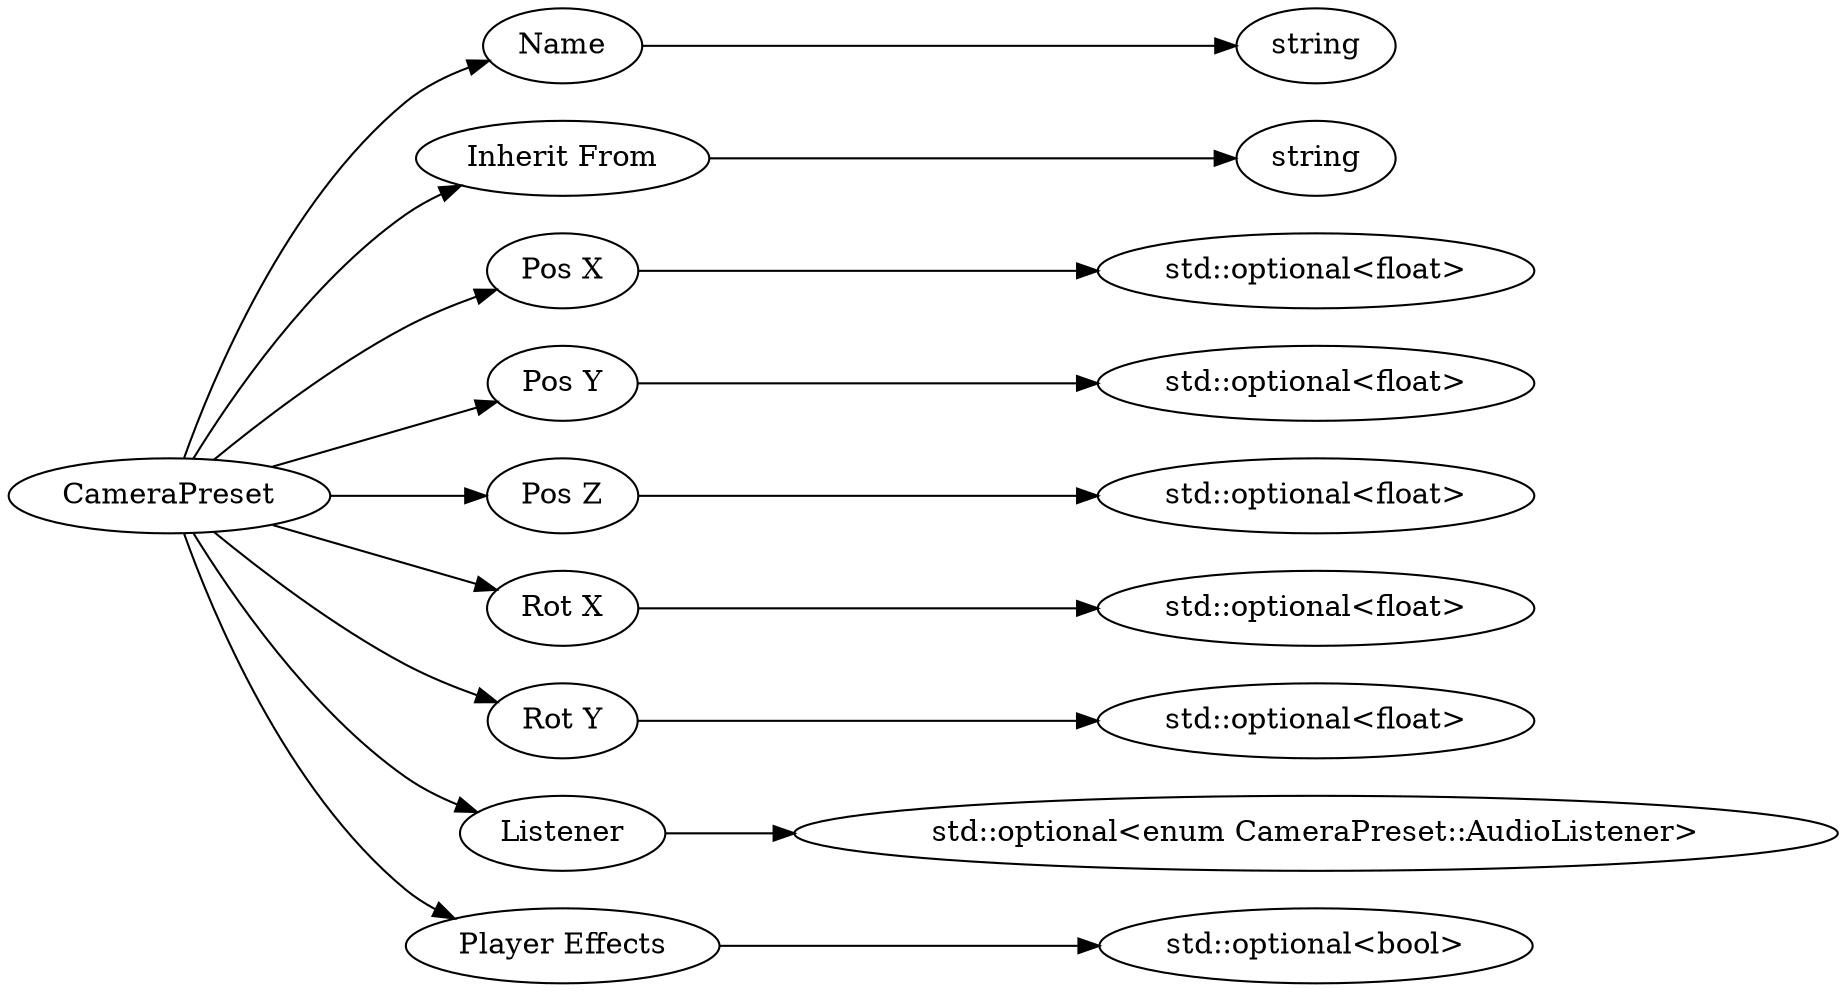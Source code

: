 digraph "CameraPreset" {
rankdir = LR
8
8 -> 9
9 -> 10
8 -> 11
11 -> 12
8 -> 13
13 -> 17
8 -> 18
18 -> 19
8 -> 20
20 -> 21
8 -> 22
22 -> 23
8 -> 24
24 -> 25
8 -> 26
26 -> 30
8 -> 31
31 -> 35

8 [label="CameraPreset",comment="name: \"CameraPreset\", typeName: \"\", id: 8, branchId: 0, recurseId: -1, attributes: 0, notes: \"\""];
9 [label="Name",comment="name: \"Name\", typeName: \"\", id: 9, branchId: 0, recurseId: -1, attributes: 0, notes: \"\""];
10 [label="string",comment="name: \"string\", typeName: \"\", id: 10, branchId: 0, recurseId: -1, attributes: 512, notes: \"\""];
11 [label="Inherit From",comment="name: \"Inherit From\", typeName: \"\", id: 11, branchId: 0, recurseId: -1, attributes: 0, notes: \"\""];
12 [label="string",comment="name: \"string\", typeName: \"\", id: 12, branchId: 0, recurseId: -1, attributes: 512, notes: \"\""];
13 [label="Pos X",comment="name: \"Pos X\", typeName: \"std::optional<float>\", id: 13, branchId: 0, recurseId: -1, attributes: 256, notes: \"\""];
17 [label="std::optional<float>",comment="name: \"std::optional<float>\", typeName: \"\", id: 17, branchId: 0, recurseId: -1, attributes: 512, notes: \"\""];
18 [label="Pos Y",comment="name: \"Pos Y\", typeName: \"std::optional<float>\", id: 18, branchId: 0, recurseId: -1, attributes: 256, notes: \"\""];
19 [label="std::optional<float>",comment="name: \"std::optional<float>\", typeName: \"\", id: 19, branchId: 0, recurseId: -1, attributes: 512, notes: \"\""];
20 [label="Pos Z",comment="name: \"Pos Z\", typeName: \"std::optional<float>\", id: 20, branchId: 0, recurseId: -1, attributes: 256, notes: \"\""];
21 [label="std::optional<float>",comment="name: \"std::optional<float>\", typeName: \"\", id: 21, branchId: 0, recurseId: -1, attributes: 512, notes: \"\""];
22 [label="Rot X",comment="name: \"Rot X\", typeName: \"std::optional<float>\", id: 22, branchId: 0, recurseId: -1, attributes: 256, notes: \"\""];
23 [label="std::optional<float>",comment="name: \"std::optional<float>\", typeName: \"\", id: 23, branchId: 0, recurseId: -1, attributes: 512, notes: \"\""];
24 [label="Rot Y",comment="name: \"Rot Y\", typeName: \"std::optional<float>\", id: 24, branchId: 0, recurseId: -1, attributes: 256, notes: \"\""];
25 [label="std::optional<float>",comment="name: \"std::optional<float>\", typeName: \"\", id: 25, branchId: 0, recurseId: -1, attributes: 512, notes: \"\""];
26 [label="Listener",comment="name: \"Listener\", typeName: \"std::optional<enum CameraPreset::AudioListener>\", id: 26, branchId: 0, recurseId: -1, attributes: 256, notes: \"\""];
30 [label="std::optional<enum CameraPreset::AudioListener>",comment="name: \"std::optional<enum CameraPreset::AudioListener>\", typeName: \"\", id: 30, branchId: 0, recurseId: -1, attributes: 512, notes: \"\""];
31 [label="Player Effects",comment="name: \"Player Effects\", typeName: \"std::optional<bool>\", id: 31, branchId: 0, recurseId: -1, attributes: 256, notes: \"\""];
35 [label="std::optional<bool>",comment="name: \"std::optional<bool>\", typeName: \"\", id: 35, branchId: 0, recurseId: -1, attributes: 512, notes: \"\""];
{ rank = max;10;12;17;19;21;23;25;30;35}

}
